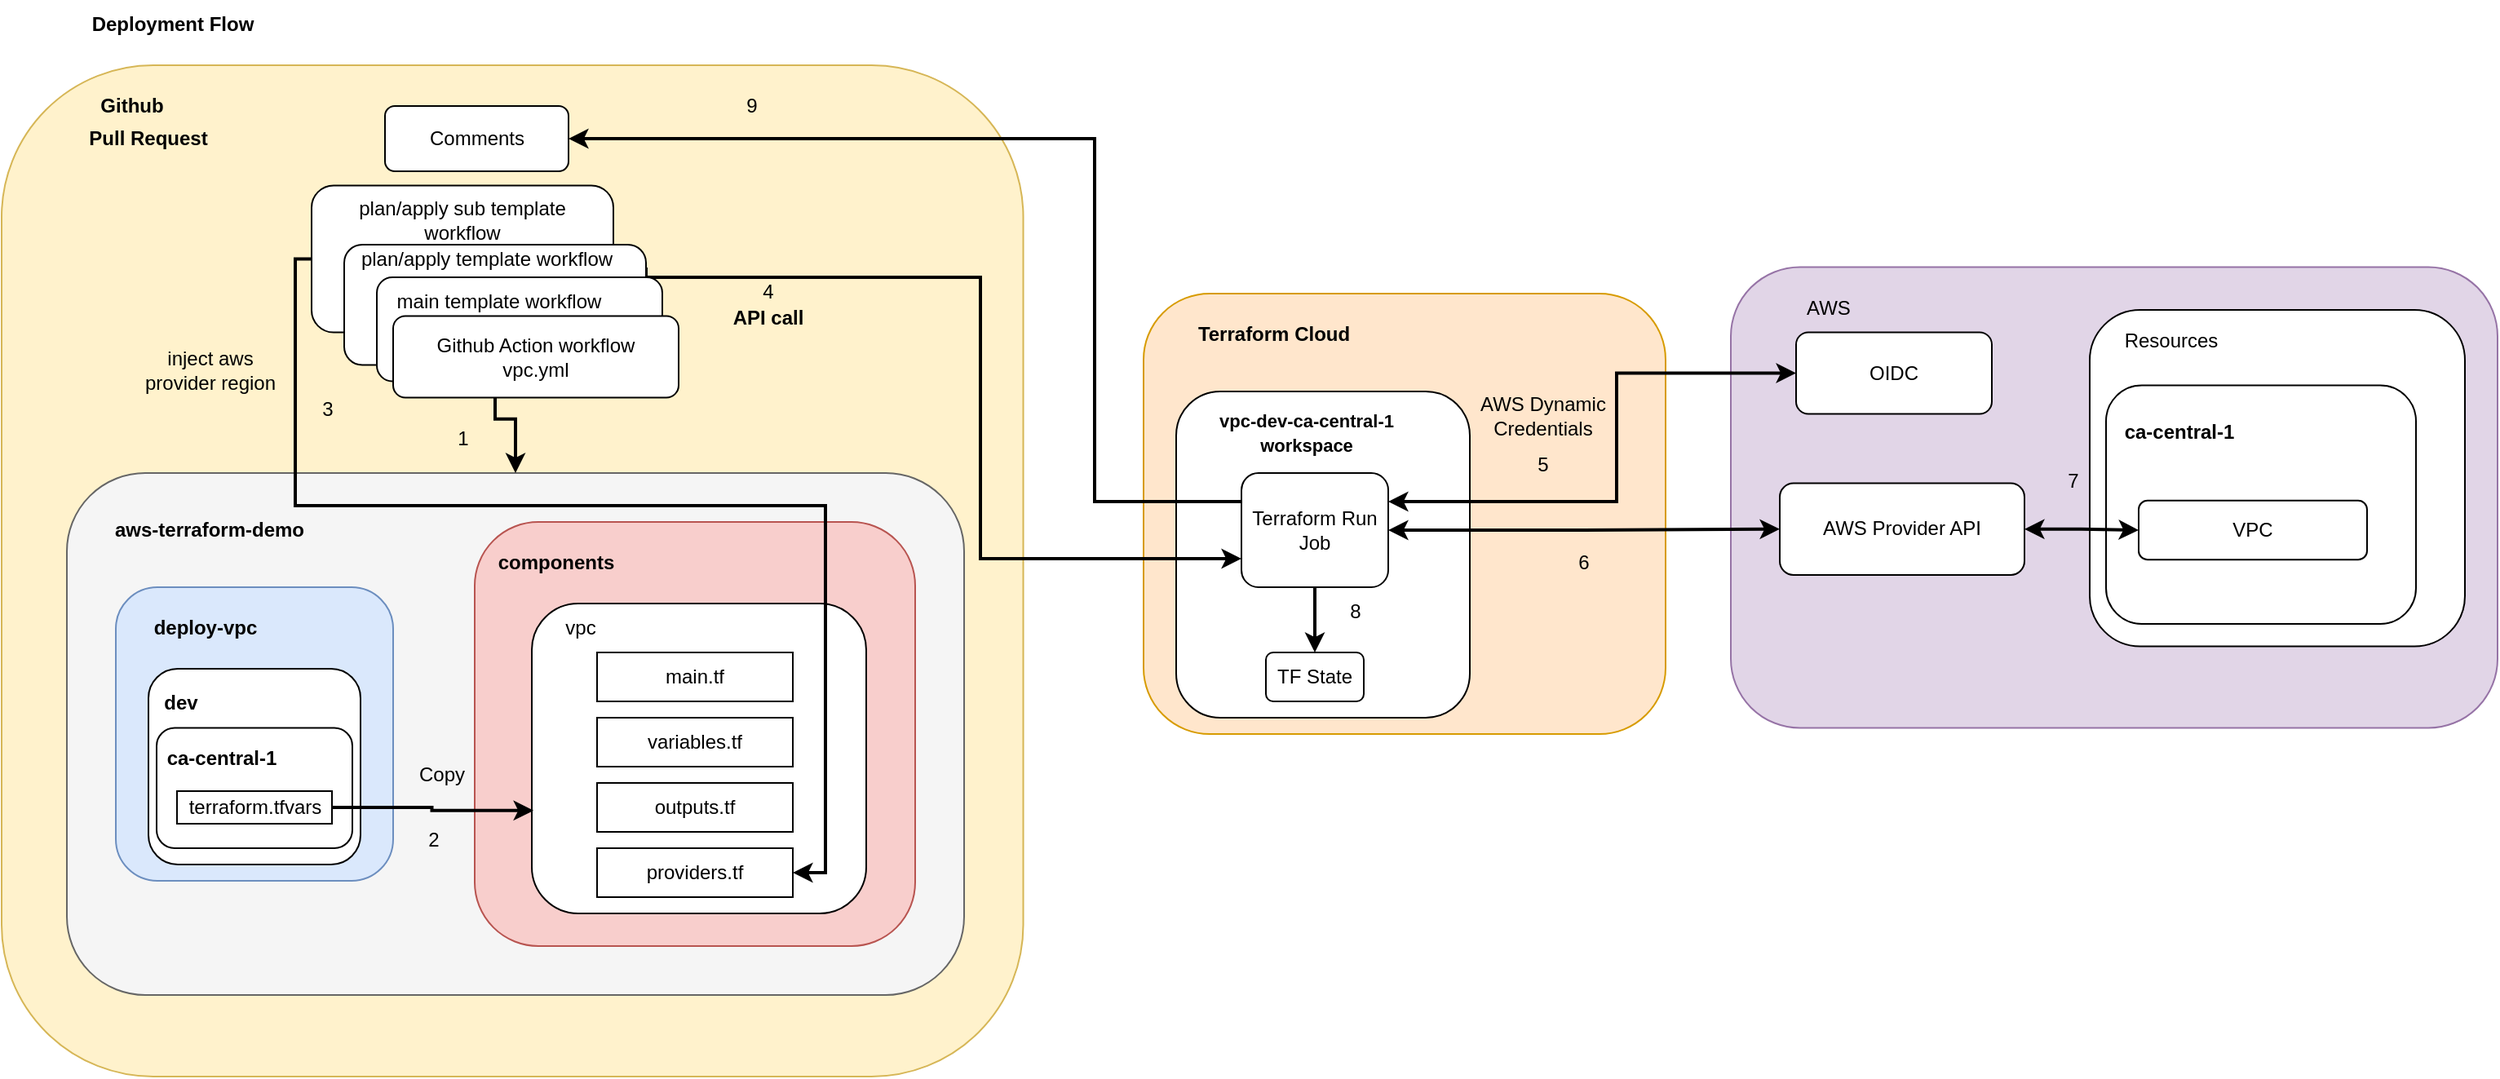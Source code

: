 <mxfile version="22.1.17" type="device">
  <diagram name="Page-1" id="oF1021kZmJnqnFJ4kBoQ">
    <mxGraphModel dx="1430" dy="520" grid="1" gridSize="10" guides="1" tooltips="1" connect="1" arrows="1" fold="1" page="1" pageScale="1" pageWidth="850" pageHeight="1100" math="0" shadow="0">
      <root>
        <mxCell id="0" />
        <mxCell id="1" parent="0" />
        <mxCell id="kYu9_AdjHKjTHxBmhVwr-1" value="" style="rounded=1;whiteSpace=wrap;html=1;fillColor=#fff2cc;strokeColor=#d6b656;" parent="1" vertex="1">
          <mxGeometry x="50" y="130" width="626.25" height="620" as="geometry" />
        </mxCell>
        <mxCell id="RA_m6jwy4PXh1iNgsYym-4" value="" style="rounded=1;whiteSpace=wrap;html=1;" vertex="1" parent="1">
          <mxGeometry x="240" y="203.75" width="185" height="90" as="geometry" />
        </mxCell>
        <mxCell id="kYu9_AdjHKjTHxBmhVwr-6" value="" style="rounded=1;whiteSpace=wrap;html=1;fillColor=#ffe6cc;strokeColor=#d79b00;" parent="1" vertex="1">
          <mxGeometry x="750" y="270" width="320" height="270" as="geometry" />
        </mxCell>
        <mxCell id="kYu9_AdjHKjTHxBmhVwr-8" value="" style="rounded=1;whiteSpace=wrap;html=1;fillColor=default;" parent="1" vertex="1">
          <mxGeometry x="770" y="330" width="180" height="200" as="geometry" />
        </mxCell>
        <mxCell id="UigbJbGij-r-r8j5Gcju-48" value="" style="rounded=1;whiteSpace=wrap;html=1;fillColor=#f5f5f5;fontColor=#333333;strokeColor=#666666;movable=1;resizable=1;rotatable=1;deletable=1;editable=1;locked=0;connectable=1;" parent="1" vertex="1">
          <mxGeometry x="90" y="380" width="550" height="320" as="geometry" />
        </mxCell>
        <mxCell id="UigbJbGij-r-r8j5Gcju-9" value="" style="rounded=1;whiteSpace=wrap;html=1;fillColor=#f8cecc;strokeColor=#b85450;" parent="1" vertex="1">
          <mxGeometry x="340" y="410" width="270" height="260" as="geometry" />
        </mxCell>
        <mxCell id="UigbJbGij-r-r8j5Gcju-1" value="&lt;b&gt;Deployment Flow&lt;/b&gt;" style="text;html=1;strokeColor=none;fillColor=none;align=center;verticalAlign=middle;whiteSpace=wrap;rounded=0;" parent="1" vertex="1">
          <mxGeometry x="50" y="90" width="210" height="30" as="geometry" />
        </mxCell>
        <mxCell id="UigbJbGij-r-r8j5Gcju-2" value="" style="rounded=1;whiteSpace=wrap;html=1;fillColor=#dae8fc;strokeColor=#6c8ebf;" parent="1" vertex="1">
          <mxGeometry x="120" y="450" width="170" height="180" as="geometry" />
        </mxCell>
        <mxCell id="UigbJbGij-r-r8j5Gcju-3" value="" style="rounded=1;whiteSpace=wrap;html=1;" parent="1" vertex="1">
          <mxGeometry x="375" y="460" width="205" height="190" as="geometry" />
        </mxCell>
        <mxCell id="UigbJbGij-r-r8j5Gcju-4" value="&lt;b&gt;deploy-vpc&lt;/b&gt;" style="text;html=1;strokeColor=none;fillColor=none;align=center;verticalAlign=middle;whiteSpace=wrap;rounded=0;" parent="1" vertex="1">
          <mxGeometry x="130" y="460" width="90" height="30" as="geometry" />
        </mxCell>
        <mxCell id="UigbJbGij-r-r8j5Gcju-6" style="edgeStyle=orthogonalEdgeStyle;rounded=0;orthogonalLoop=1;jettySize=auto;html=1;exitX=0.5;exitY=1;exitDx=0;exitDy=0;" parent="1" source="UigbJbGij-r-r8j5Gcju-2" target="UigbJbGij-r-r8j5Gcju-2" edge="1">
          <mxGeometry relative="1" as="geometry" />
        </mxCell>
        <mxCell id="UigbJbGij-r-r8j5Gcju-7" value="vpc" style="text;html=1;strokeColor=none;fillColor=none;align=center;verticalAlign=middle;whiteSpace=wrap;rounded=0;" parent="1" vertex="1">
          <mxGeometry x="375" y="460" width="60" height="30" as="geometry" />
        </mxCell>
        <mxCell id="UigbJbGij-r-r8j5Gcju-10" value="&lt;b&gt;components&lt;/b&gt;" style="text;html=1;strokeColor=none;fillColor=none;align=center;verticalAlign=middle;whiteSpace=wrap;rounded=0;" parent="1" vertex="1">
          <mxGeometry x="360" y="420" width="60" height="30" as="geometry" />
        </mxCell>
        <mxCell id="UigbJbGij-r-r8j5Gcju-12" value="main.tf" style="rounded=0;whiteSpace=wrap;html=1;" parent="1" vertex="1">
          <mxGeometry x="415" y="490" width="120" height="30" as="geometry" />
        </mxCell>
        <mxCell id="UigbJbGij-r-r8j5Gcju-13" value="&lt;div&gt;variables.tf&lt;/div&gt;" style="rounded=0;whiteSpace=wrap;html=1;" parent="1" vertex="1">
          <mxGeometry x="415" y="530" width="120" height="30" as="geometry" />
        </mxCell>
        <mxCell id="UigbJbGij-r-r8j5Gcju-15" value="outputs.tf" style="rounded=0;whiteSpace=wrap;html=1;" parent="1" vertex="1">
          <mxGeometry x="415" y="570" width="120" height="30" as="geometry" />
        </mxCell>
        <mxCell id="UigbJbGij-r-r8j5Gcju-16" value="&lt;div&gt;providers.tf&lt;/div&gt;" style="rounded=0;whiteSpace=wrap;html=1;" parent="1" vertex="1">
          <mxGeometry x="415" y="610" width="120" height="30" as="geometry" />
        </mxCell>
        <mxCell id="UigbJbGij-r-r8j5Gcju-49" value="&lt;b&gt;aws-terraform-demo&lt;/b&gt;" style="text;html=1;strokeColor=none;fillColor=none;align=center;verticalAlign=middle;whiteSpace=wrap;rounded=0;" parent="1" vertex="1">
          <mxGeometry x="115" y="400" width="125" height="30" as="geometry" />
        </mxCell>
        <mxCell id="kYu9_AdjHKjTHxBmhVwr-2" value="&lt;b&gt;Pull Request&lt;/b&gt;" style="text;html=1;strokeColor=none;fillColor=none;align=center;verticalAlign=middle;whiteSpace=wrap;rounded=0;" parent="1" vertex="1">
          <mxGeometry x="80" y="160" width="120" height="30" as="geometry" />
        </mxCell>
        <mxCell id="kYu9_AdjHKjTHxBmhVwr-15" style="edgeStyle=orthogonalEdgeStyle;rounded=0;orthogonalLoop=1;jettySize=auto;html=1;exitX=0.5;exitY=1;exitDx=0;exitDy=0;strokeWidth=2;" parent="1" source="kYu9_AdjHKjTHxBmhVwr-5" target="UigbJbGij-r-r8j5Gcju-48" edge="1">
          <mxGeometry relative="1" as="geometry" />
        </mxCell>
        <mxCell id="kYu9_AdjHKjTHxBmhVwr-46" style="edgeStyle=orthogonalEdgeStyle;rounded=0;orthogonalLoop=1;jettySize=auto;html=1;exitX=0.992;exitY=0.204;exitDx=0;exitDy=0;entryX=0;entryY=0.75;entryDx=0;entryDy=0;strokeWidth=2;exitPerimeter=0;" parent="1" source="kYu9_AdjHKjTHxBmhVwr-5" target="kYu9_AdjHKjTHxBmhVwr-18" edge="1">
          <mxGeometry relative="1" as="geometry">
            <Array as="points">
              <mxPoint x="445" y="255" />
              <mxPoint x="445" y="260" />
              <mxPoint x="650" y="260" />
              <mxPoint x="650" y="432" />
            </Array>
          </mxGeometry>
        </mxCell>
        <mxCell id="kYu9_AdjHKjTHxBmhVwr-5" value="" style="rounded=1;whiteSpace=wrap;html=1;" parent="1" vertex="1">
          <mxGeometry x="260" y="240" width="185" height="73.75" as="geometry" />
        </mxCell>
        <mxCell id="kYu9_AdjHKjTHxBmhVwr-7" value="&lt;b&gt;Terraform Cloud&lt;/b&gt;" style="text;html=1;strokeColor=none;fillColor=none;align=center;verticalAlign=middle;whiteSpace=wrap;rounded=0;" parent="1" vertex="1">
          <mxGeometry x="780" y="280" width="100" height="30" as="geometry" />
        </mxCell>
        <mxCell id="kYu9_AdjHKjTHxBmhVwr-10" value="" style="rounded=1;whiteSpace=wrap;html=1;fillColor=#e1d5e7;strokeColor=#9673a6;" parent="1" vertex="1">
          <mxGeometry x="1110" y="253.75" width="470" height="282.5" as="geometry" />
        </mxCell>
        <mxCell id="kYu9_AdjHKjTHxBmhVwr-11" value="OIDC" style="rounded=1;whiteSpace=wrap;html=1;" parent="1" vertex="1">
          <mxGeometry x="1150" y="293.75" width="120" height="50" as="geometry" />
        </mxCell>
        <mxCell id="kYu9_AdjHKjTHxBmhVwr-12" value="AWS" style="text;html=1;strokeColor=none;fillColor=none;align=center;verticalAlign=middle;whiteSpace=wrap;rounded=0;" parent="1" vertex="1">
          <mxGeometry x="1140" y="263.75" width="60" height="30" as="geometry" />
        </mxCell>
        <mxCell id="kYu9_AdjHKjTHxBmhVwr-13" value="&lt;b&gt;&lt;font style=&quot;font-size: 11px;&quot;&gt;vpc-dev-ca-central-1 workspace&lt;/font&gt;&lt;/b&gt;" style="text;html=1;strokeColor=none;fillColor=none;align=center;verticalAlign=middle;whiteSpace=wrap;rounded=0;" parent="1" vertex="1">
          <mxGeometry x="790" y="340" width="120" height="30" as="geometry" />
        </mxCell>
        <mxCell id="kYu9_AdjHKjTHxBmhVwr-30" style="edgeStyle=orthogonalEdgeStyle;rounded=0;orthogonalLoop=1;jettySize=auto;html=1;exitX=1;exitY=0.5;exitDx=0;exitDy=0;entryX=0;entryY=0.5;entryDx=0;entryDy=0;startArrow=classic;startFill=1;strokeWidth=2;" parent="1" source="kYu9_AdjHKjTHxBmhVwr-18" target="kYu9_AdjHKjTHxBmhVwr-24" edge="1">
          <mxGeometry relative="1" as="geometry" />
        </mxCell>
        <mxCell id="kYu9_AdjHKjTHxBmhVwr-31" style="edgeStyle=orthogonalEdgeStyle;rounded=0;orthogonalLoop=1;jettySize=auto;html=1;exitX=0.5;exitY=1;exitDx=0;exitDy=0;entryX=0.5;entryY=0;entryDx=0;entryDy=0;strokeWidth=2;" parent="1" source="kYu9_AdjHKjTHxBmhVwr-18" target="kYu9_AdjHKjTHxBmhVwr-25" edge="1">
          <mxGeometry relative="1" as="geometry" />
        </mxCell>
        <mxCell id="RA_m6jwy4PXh1iNgsYym-11" style="edgeStyle=orthogonalEdgeStyle;rounded=0;orthogonalLoop=1;jettySize=auto;html=1;exitX=0;exitY=0.25;exitDx=0;exitDy=0;entryX=1;entryY=0.5;entryDx=0;entryDy=0;strokeWidth=2;" edge="1" parent="1" source="kYu9_AdjHKjTHxBmhVwr-18" target="kYu9_AdjHKjTHxBmhVwr-33">
          <mxGeometry relative="1" as="geometry">
            <Array as="points">
              <mxPoint x="720" y="398" />
              <mxPoint x="720" y="175" />
            </Array>
          </mxGeometry>
        </mxCell>
        <mxCell id="RA_m6jwy4PXh1iNgsYym-15" style="edgeStyle=orthogonalEdgeStyle;rounded=0;orthogonalLoop=1;jettySize=auto;html=1;exitX=1;exitY=0.25;exitDx=0;exitDy=0;entryX=0;entryY=0.5;entryDx=0;entryDy=0;strokeWidth=2;startArrow=classic;startFill=1;" edge="1" parent="1" source="kYu9_AdjHKjTHxBmhVwr-18" target="kYu9_AdjHKjTHxBmhVwr-11">
          <mxGeometry relative="1" as="geometry">
            <Array as="points">
              <mxPoint x="1040" y="398" />
              <mxPoint x="1040" y="319" />
            </Array>
          </mxGeometry>
        </mxCell>
        <mxCell id="kYu9_AdjHKjTHxBmhVwr-18" value="Terraform Run Job" style="rounded=1;whiteSpace=wrap;html=1;" parent="1" vertex="1">
          <mxGeometry x="810" y="380" width="90" height="70" as="geometry" />
        </mxCell>
        <mxCell id="kYu9_AdjHKjTHxBmhVwr-22" value="&lt;b&gt;API call&lt;/b&gt;" style="text;html=1;strokeColor=none;fillColor=none;align=center;verticalAlign=middle;whiteSpace=wrap;rounded=0;" parent="1" vertex="1">
          <mxGeometry x="490" y="270" width="60" height="30" as="geometry" />
        </mxCell>
        <mxCell id="kYu9_AdjHKjTHxBmhVwr-23" value="Copy" style="text;html=1;strokeColor=none;fillColor=none;align=center;verticalAlign=middle;whiteSpace=wrap;rounded=0;" parent="1" vertex="1">
          <mxGeometry x="290" y="550" width="60" height="30" as="geometry" />
        </mxCell>
        <mxCell id="kYu9_AdjHKjTHxBmhVwr-24" value="AWS Provider API" style="rounded=1;whiteSpace=wrap;html=1;" parent="1" vertex="1">
          <mxGeometry x="1140" y="386.25" width="150" height="56.25" as="geometry" />
        </mxCell>
        <mxCell id="kYu9_AdjHKjTHxBmhVwr-25" value="TF State" style="rounded=1;whiteSpace=wrap;html=1;" parent="1" vertex="1">
          <mxGeometry x="825" y="490" width="60" height="30" as="geometry" />
        </mxCell>
        <mxCell id="kYu9_AdjHKjTHxBmhVwr-33" value="Comments" style="rounded=1;whiteSpace=wrap;html=1;" parent="1" vertex="1">
          <mxGeometry x="285" y="155" width="112.5" height="40" as="geometry" />
        </mxCell>
        <mxCell id="kYu9_AdjHKjTHxBmhVwr-36" value="1" style="text;html=1;strokeColor=none;fillColor=none;align=center;verticalAlign=middle;whiteSpace=wrap;rounded=0;" parent="1" vertex="1">
          <mxGeometry x="302.5" y="343.75" width="60" height="30" as="geometry" />
        </mxCell>
        <mxCell id="kYu9_AdjHKjTHxBmhVwr-40" value="4" style="text;html=1;strokeColor=none;fillColor=none;align=center;verticalAlign=middle;whiteSpace=wrap;rounded=0;" parent="1" vertex="1">
          <mxGeometry x="490" y="253.75" width="60" height="30" as="geometry" />
        </mxCell>
        <mxCell id="kYu9_AdjHKjTHxBmhVwr-41" value="5" style="text;html=1;strokeColor=none;fillColor=none;align=center;verticalAlign=middle;whiteSpace=wrap;rounded=0;" parent="1" vertex="1">
          <mxGeometry x="965" y="360" width="60" height="30" as="geometry" />
        </mxCell>
        <mxCell id="kYu9_AdjHKjTHxBmhVwr-42" value="6" style="text;html=1;strokeColor=none;fillColor=none;align=center;verticalAlign=middle;whiteSpace=wrap;rounded=0;" parent="1" vertex="1">
          <mxGeometry x="990" y="420" width="60" height="30" as="geometry" />
        </mxCell>
        <mxCell id="kYu9_AdjHKjTHxBmhVwr-43" value="8" style="text;html=1;strokeColor=none;fillColor=none;align=center;verticalAlign=middle;whiteSpace=wrap;rounded=0;" parent="1" vertex="1">
          <mxGeometry x="850" y="450" width="60" height="30" as="geometry" />
        </mxCell>
        <mxCell id="kYu9_AdjHKjTHxBmhVwr-44" value="9" style="text;html=1;strokeColor=none;fillColor=none;align=center;verticalAlign=middle;whiteSpace=wrap;rounded=0;" parent="1" vertex="1">
          <mxGeometry x="480" y="140" width="60" height="30" as="geometry" />
        </mxCell>
        <mxCell id="kYu9_AdjHKjTHxBmhVwr-45" value="AWS Dynamic Credentials" style="text;html=1;strokeColor=none;fillColor=none;align=center;verticalAlign=middle;whiteSpace=wrap;rounded=0;" parent="1" vertex="1">
          <mxGeometry x="940" y="330" width="110" height="30" as="geometry" />
        </mxCell>
        <mxCell id="fcbtH4tisyx9miw3svGZ-1" value="&lt;div&gt;&lt;br&gt;&lt;/div&gt;&lt;div&gt;&lt;br&gt;&lt;/div&gt;" style="rounded=1;whiteSpace=wrap;html=1;" parent="1" vertex="1">
          <mxGeometry x="280" y="260" width="175" height="63.75" as="geometry" />
        </mxCell>
        <mxCell id="fcbtH4tisyx9miw3svGZ-2" value="&lt;div&gt;Github Action workflow&lt;/div&gt;&lt;div&gt;vpc.yml&lt;br&gt;&lt;/div&gt;" style="rounded=1;whiteSpace=wrap;html=1;" parent="1" vertex="1">
          <mxGeometry x="290" y="283.75" width="175" height="50" as="geometry" />
        </mxCell>
        <mxCell id="fcbtH4tisyx9miw3svGZ-3" value="plan/apply template workflow" style="text;html=1;strokeColor=none;fillColor=none;align=center;verticalAlign=middle;whiteSpace=wrap;rounded=0;" parent="1" vertex="1">
          <mxGeometry x="265" y="233.75" width="165" height="30" as="geometry" />
        </mxCell>
        <mxCell id="fcbtH4tisyx9miw3svGZ-4" value="plan/apply sub template workflow" style="text;html=1;strokeColor=none;fillColor=none;align=center;verticalAlign=middle;whiteSpace=wrap;rounded=0;" parent="1" vertex="1">
          <mxGeometry x="250" y="210" width="165" height="30" as="geometry" />
        </mxCell>
        <mxCell id="fcbtH4tisyx9miw3svGZ-7" value="&lt;b&gt;Github&lt;/b&gt;" style="text;html=1;strokeColor=none;fillColor=none;align=center;verticalAlign=middle;whiteSpace=wrap;rounded=0;" parent="1" vertex="1">
          <mxGeometry x="100" y="140" width="60" height="30" as="geometry" />
        </mxCell>
        <mxCell id="fcbtH4tisyx9miw3svGZ-8" value="" style="rounded=1;whiteSpace=wrap;html=1;" parent="1" vertex="1">
          <mxGeometry x="140" y="500" width="130" height="120" as="geometry" />
        </mxCell>
        <mxCell id="fcbtH4tisyx9miw3svGZ-9" value="&lt;b&gt;dev&lt;/b&gt;" style="text;html=1;strokeColor=none;fillColor=none;align=center;verticalAlign=middle;whiteSpace=wrap;rounded=0;" parent="1" vertex="1">
          <mxGeometry x="130" y="506.25" width="60" height="30" as="geometry" />
        </mxCell>
        <mxCell id="fcbtH4tisyx9miw3svGZ-10" value="" style="rounded=1;whiteSpace=wrap;html=1;" parent="1" vertex="1">
          <mxGeometry x="1330" y="280" width="230" height="206.25" as="geometry" />
        </mxCell>
        <mxCell id="fcbtH4tisyx9miw3svGZ-11" value="Resources" style="text;html=1;strokeColor=none;fillColor=none;align=center;verticalAlign=middle;whiteSpace=wrap;rounded=0;" parent="1" vertex="1">
          <mxGeometry x="1350" y="283.75" width="60" height="30" as="geometry" />
        </mxCell>
        <mxCell id="RA_m6jwy4PXh1iNgsYym-1" value="" style="rounded=1;whiteSpace=wrap;html=1;" vertex="1" parent="1">
          <mxGeometry x="145" y="536.25" width="120" height="73.75" as="geometry" />
        </mxCell>
        <mxCell id="UigbJbGij-r-r8j5Gcju-5" value="&lt;div&gt;terraform.tfvars&lt;/div&gt;" style="rounded=0;whiteSpace=wrap;html=1;" parent="1" vertex="1">
          <mxGeometry x="157.5" y="575" width="95" height="20" as="geometry" />
        </mxCell>
        <mxCell id="RA_m6jwy4PXh1iNgsYym-3" value="&lt;b&gt;ca-central-1&lt;/b&gt;" style="text;html=1;strokeColor=none;fillColor=none;align=center;verticalAlign=middle;whiteSpace=wrap;rounded=0;" vertex="1" parent="1">
          <mxGeometry x="140" y="540" width="90" height="30" as="geometry" />
        </mxCell>
        <mxCell id="RA_m6jwy4PXh1iNgsYym-5" value="main template workflow" style="text;html=1;strokeColor=none;fillColor=none;align=center;verticalAlign=middle;whiteSpace=wrap;rounded=0;" vertex="1" parent="1">
          <mxGeometry x="280" y="260" width="150" height="30" as="geometry" />
        </mxCell>
        <mxCell id="RA_m6jwy4PXh1iNgsYym-6" style="edgeStyle=orthogonalEdgeStyle;rounded=0;orthogonalLoop=1;jettySize=auto;html=1;exitX=0;exitY=0.5;exitDx=0;exitDy=0;entryX=1;entryY=0.5;entryDx=0;entryDy=0;strokeWidth=2;" edge="1" parent="1" source="RA_m6jwy4PXh1iNgsYym-4" target="UigbJbGij-r-r8j5Gcju-16">
          <mxGeometry relative="1" as="geometry">
            <Array as="points">
              <mxPoint x="230" y="249" />
              <mxPoint x="230" y="400" />
              <mxPoint x="555" y="400" />
              <mxPoint x="555" y="625" />
            </Array>
          </mxGeometry>
        </mxCell>
        <mxCell id="RA_m6jwy4PXh1iNgsYym-7" value="inject aws provider region " style="text;html=1;strokeColor=none;fillColor=none;align=center;verticalAlign=middle;whiteSpace=wrap;rounded=0;" vertex="1" parent="1">
          <mxGeometry x="132.5" y="280" width="90" height="73.12" as="geometry" />
        </mxCell>
        <mxCell id="RA_m6jwy4PXh1iNgsYym-8" style="edgeStyle=orthogonalEdgeStyle;rounded=0;orthogonalLoop=1;jettySize=auto;html=1;exitX=1;exitY=0.5;exitDx=0;exitDy=0;entryX=0.005;entryY=0.668;entryDx=0;entryDy=0;entryPerimeter=0;strokeWidth=2;" edge="1" parent="1" source="UigbJbGij-r-r8j5Gcju-5" target="UigbJbGij-r-r8j5Gcju-3">
          <mxGeometry relative="1" as="geometry" />
        </mxCell>
        <mxCell id="RA_m6jwy4PXh1iNgsYym-9" value="2" style="text;html=1;strokeColor=none;fillColor=none;align=center;verticalAlign=middle;whiteSpace=wrap;rounded=0;" vertex="1" parent="1">
          <mxGeometry x="285" y="590" width="60" height="30" as="geometry" />
        </mxCell>
        <mxCell id="RA_m6jwy4PXh1iNgsYym-10" value="3" style="text;html=1;strokeColor=none;fillColor=none;align=center;verticalAlign=middle;whiteSpace=wrap;rounded=0;" vertex="1" parent="1">
          <mxGeometry x="220" y="326.25" width="60" height="30" as="geometry" />
        </mxCell>
        <mxCell id="RA_m6jwy4PXh1iNgsYym-12" value="" style="rounded=1;whiteSpace=wrap;html=1;" vertex="1" parent="1">
          <mxGeometry x="1340" y="326.25" width="190" height="146.25" as="geometry" />
        </mxCell>
        <mxCell id="fcbtH4tisyx9miw3svGZ-12" value="VPC" style="rounded=1;whiteSpace=wrap;html=1;" parent="1" vertex="1">
          <mxGeometry x="1360" y="396.88" width="140" height="36.25" as="geometry" />
        </mxCell>
        <mxCell id="fcbtH4tisyx9miw3svGZ-14" value="7" style="text;html=1;strokeColor=none;fillColor=none;align=center;verticalAlign=middle;whiteSpace=wrap;rounded=0;" parent="1" vertex="1">
          <mxGeometry x="1290" y="370" width="60" height="30" as="geometry" />
        </mxCell>
        <mxCell id="fcbtH4tisyx9miw3svGZ-13" style="edgeStyle=orthogonalEdgeStyle;rounded=0;orthogonalLoop=1;jettySize=auto;html=1;exitX=1;exitY=0.5;exitDx=0;exitDy=0;entryX=0;entryY=0.5;entryDx=0;entryDy=0;strokeWidth=2;startArrow=classic;startFill=1;" parent="1" source="kYu9_AdjHKjTHxBmhVwr-24" target="fcbtH4tisyx9miw3svGZ-12" edge="1">
          <mxGeometry relative="1" as="geometry" />
        </mxCell>
        <mxCell id="RA_m6jwy4PXh1iNgsYym-14" value="&lt;b&gt;ca-central-1&lt;/b&gt;" style="text;html=1;strokeColor=none;fillColor=none;align=center;verticalAlign=middle;whiteSpace=wrap;rounded=0;" vertex="1" parent="1">
          <mxGeometry x="1340" y="340" width="90" height="30" as="geometry" />
        </mxCell>
      </root>
    </mxGraphModel>
  </diagram>
</mxfile>
